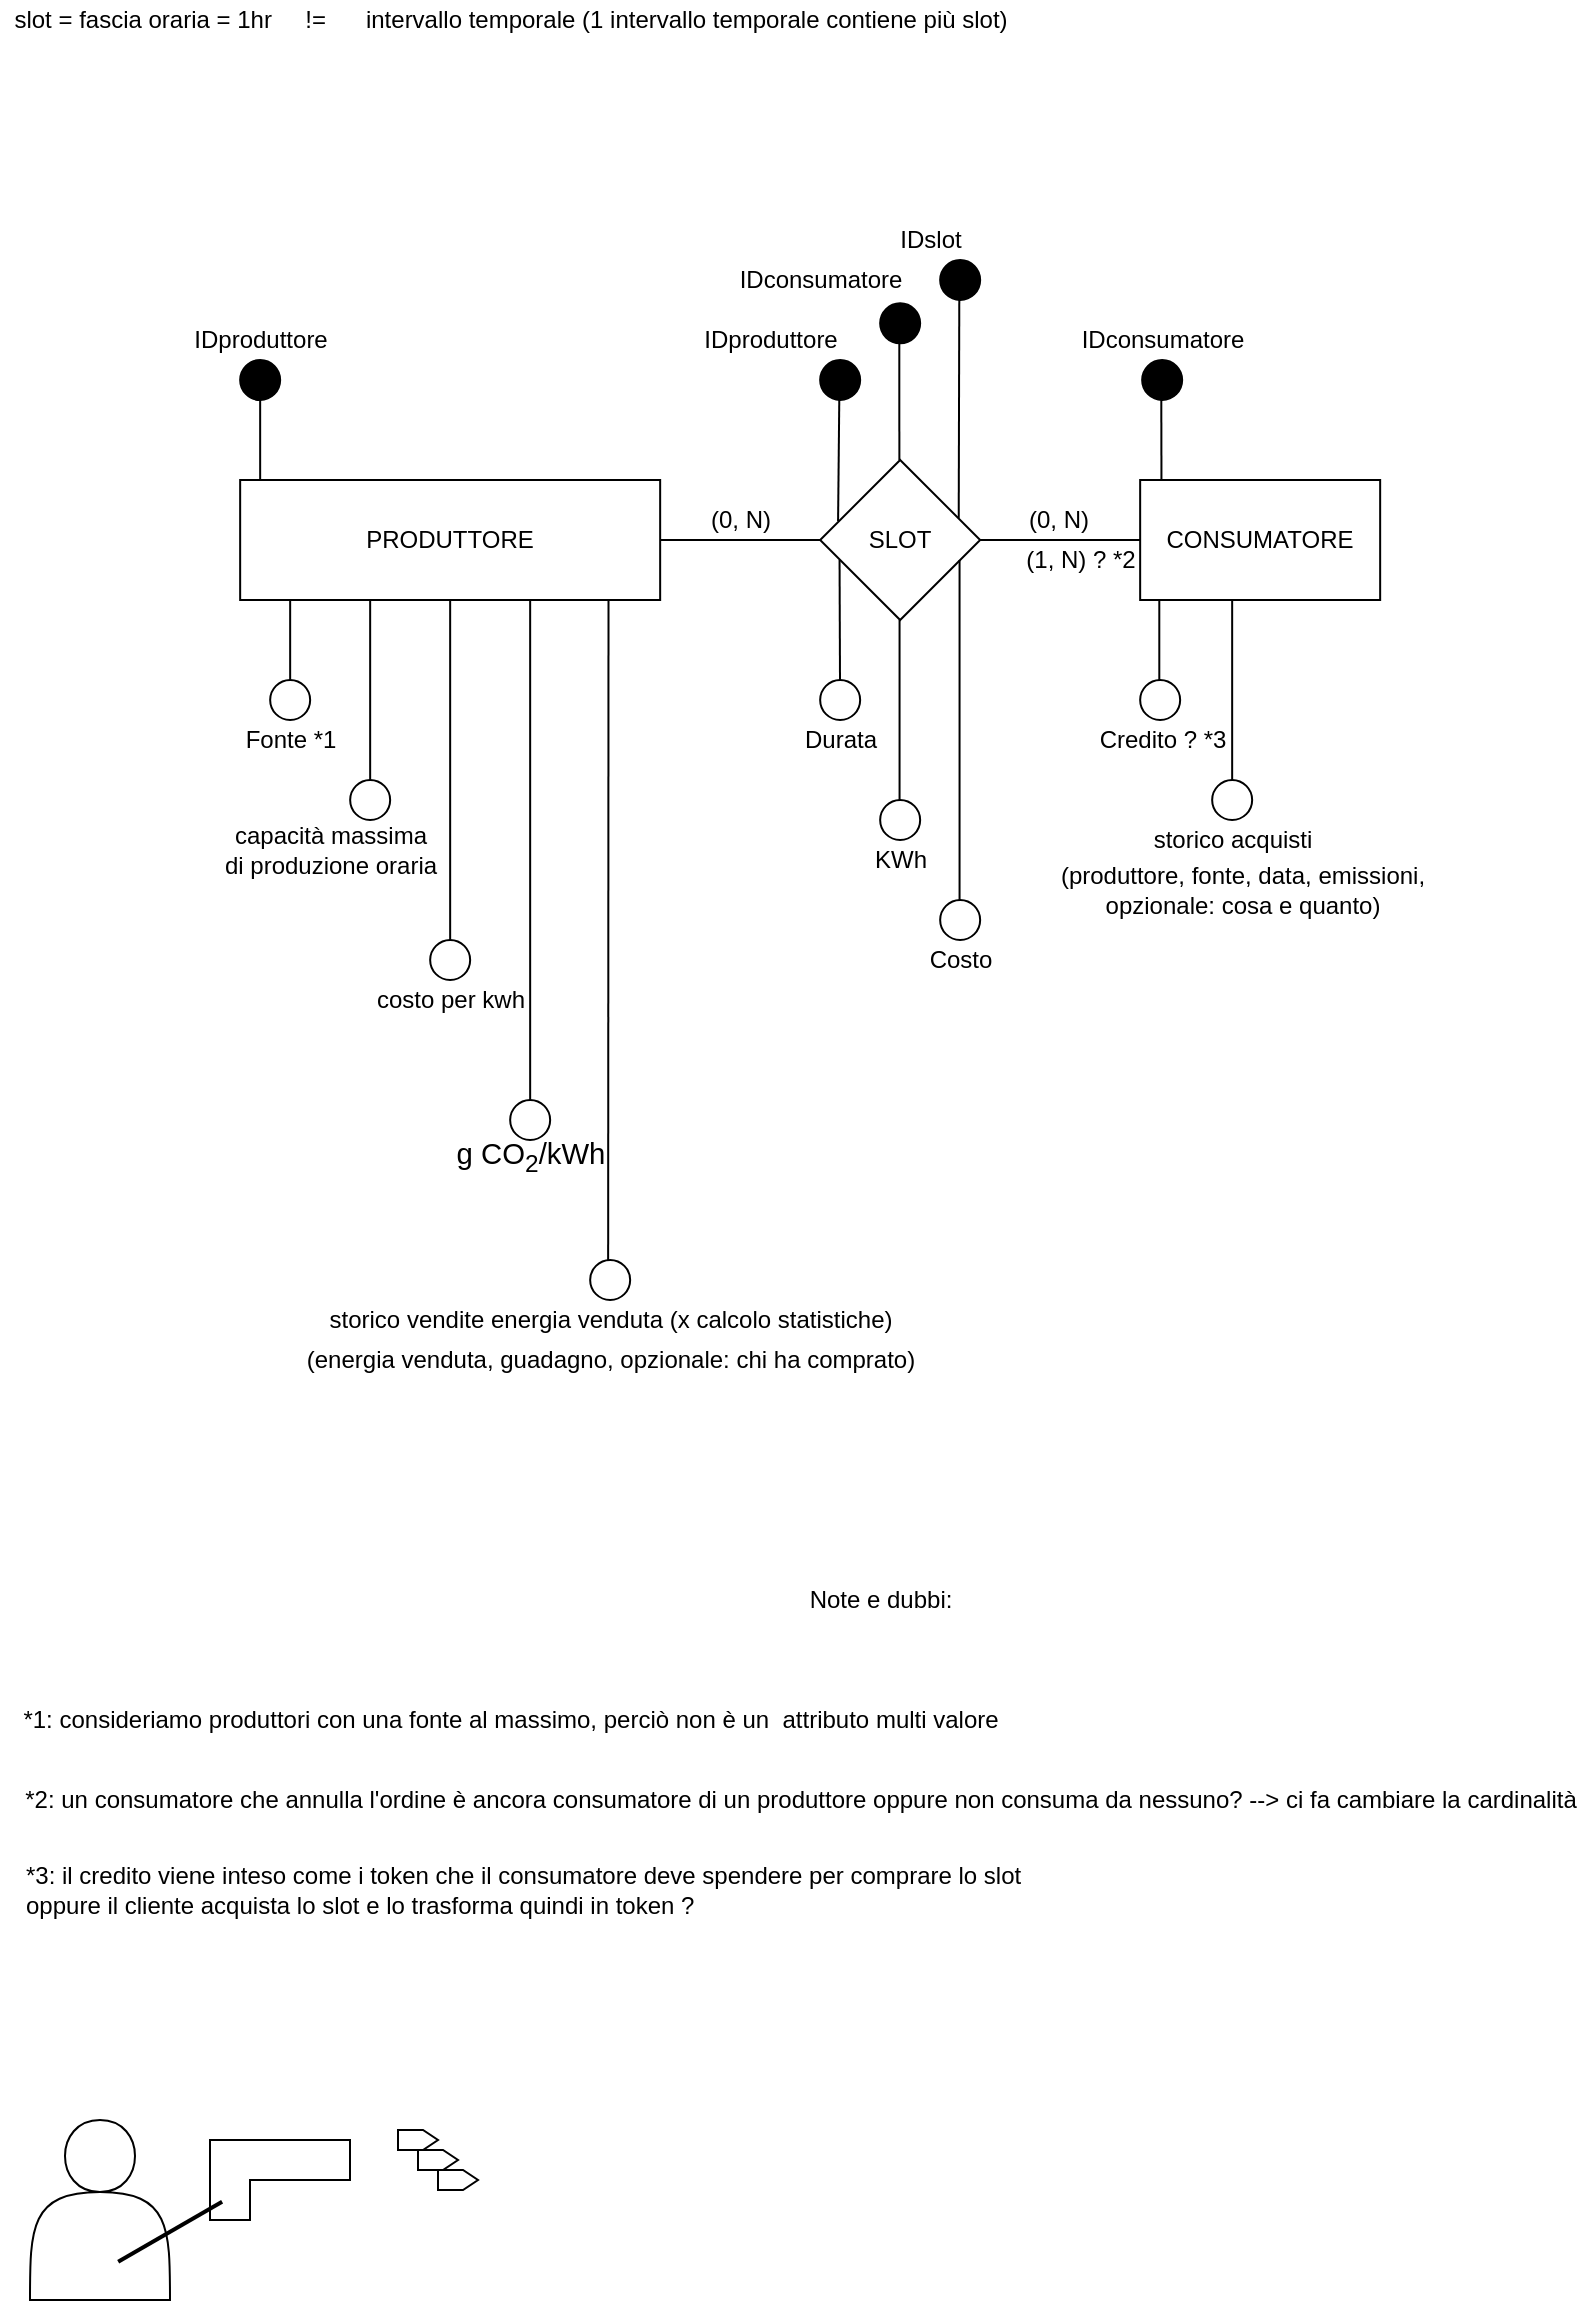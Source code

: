 <mxfile version="16.6.6" type="github"><diagram id="jyBaoETjNeYA_fE1jp_v" name="Page-1"><mxGraphModel dx="1973" dy="846" grid="1" gridSize="10" guides="1" tooltips="1" connect="1" arrows="1" fold="1" page="1" pageScale="1" pageWidth="827" pageHeight="1169" math="0" shadow="0"><root><mxCell id="0"/><mxCell id="1" parent="0"/><mxCell id="OKHsa1LpaF0xVp7NXOUL-1" value="PRODUTTORE" style="rounded=0;whiteSpace=wrap;html=1;" vertex="1" parent="1"><mxGeometry x="121.08" y="250" width="210" height="60" as="geometry"/></mxCell><mxCell id="OKHsa1LpaF0xVp7NXOUL-2" value="" style="endArrow=none;html=1;rounded=0;exitX=1;exitY=0.5;exitDx=0;exitDy=0;entryX=0;entryY=0.5;entryDx=0;entryDy=0;" edge="1" parent="1" source="OKHsa1LpaF0xVp7NXOUL-1" target="OKHsa1LpaF0xVp7NXOUL-3"><mxGeometry width="50" height="50" relative="1" as="geometry"><mxPoint x="371.08" y="280" as="sourcePoint"/><mxPoint x="411.08" y="280" as="targetPoint"/></mxGeometry></mxCell><mxCell id="OKHsa1LpaF0xVp7NXOUL-3" value="SLOT" style="rhombus;whiteSpace=wrap;html=1;" vertex="1" parent="1"><mxGeometry x="411.08" y="240" width="80" height="80" as="geometry"/></mxCell><mxCell id="OKHsa1LpaF0xVp7NXOUL-4" value="CONSUMATORE" style="rounded=0;whiteSpace=wrap;html=1;" vertex="1" parent="1"><mxGeometry x="571.08" y="250" width="120" height="60" as="geometry"/></mxCell><mxCell id="OKHsa1LpaF0xVp7NXOUL-5" value="" style="endArrow=none;html=1;rounded=0;exitX=1;exitY=0.5;exitDx=0;exitDy=0;entryX=0;entryY=0.5;entryDx=0;entryDy=0;" edge="1" parent="1" source="OKHsa1LpaF0xVp7NXOUL-3" target="OKHsa1LpaF0xVp7NXOUL-4"><mxGeometry width="50" height="50" relative="1" as="geometry"><mxPoint x="505.08" y="279.66" as="sourcePoint"/><mxPoint x="585.08" y="279.66" as="targetPoint"/></mxGeometry></mxCell><mxCell id="OKHsa1LpaF0xVp7NXOUL-6" value="" style="shape=actor;whiteSpace=wrap;html=1;" vertex="1" parent="1"><mxGeometry x="16" y="1070" width="70" height="90" as="geometry"/></mxCell><mxCell id="OKHsa1LpaF0xVp7NXOUL-7" value="" style="shape=corner;whiteSpace=wrap;html=1;" vertex="1" parent="1"><mxGeometry x="106" y="1080" width="70" height="40" as="geometry"/></mxCell><mxCell id="OKHsa1LpaF0xVp7NXOUL-8" value="" style="line;strokeWidth=2;direction=south;html=1;rotation=60;" vertex="1" parent="1"><mxGeometry x="81.08" y="1095.87" width="10" height="60" as="geometry"/></mxCell><mxCell id="OKHsa1LpaF0xVp7NXOUL-9" value="" style="shape=offPageConnector;whiteSpace=wrap;html=1;rotation=-90;" vertex="1" parent="1"><mxGeometry x="205" y="1070" width="10" height="20" as="geometry"/></mxCell><mxCell id="OKHsa1LpaF0xVp7NXOUL-10" value="" style="shape=offPageConnector;whiteSpace=wrap;html=1;rotation=-90;" vertex="1" parent="1"><mxGeometry x="215" y="1080" width="10" height="20" as="geometry"/></mxCell><mxCell id="OKHsa1LpaF0xVp7NXOUL-11" value="" style="shape=offPageConnector;whiteSpace=wrap;html=1;rotation=-90;" vertex="1" parent="1"><mxGeometry x="225" y="1090" width="10" height="20" as="geometry"/></mxCell><mxCell id="OKHsa1LpaF0xVp7NXOUL-19" value="" style="ellipse;whiteSpace=wrap;html=1;fillColor=#000000;" vertex="1" parent="1"><mxGeometry x="121.08" y="190" width="20" height="20" as="geometry"/></mxCell><mxCell id="OKHsa1LpaF0xVp7NXOUL-21" value="" style="ellipse;whiteSpace=wrap;html=1;fillColor=#000000;" vertex="1" parent="1"><mxGeometry x="572.08" y="190" width="20" height="20" as="geometry"/></mxCell><mxCell id="OKHsa1LpaF0xVp7NXOUL-26" value="IDproduttore" style="text;html=1;align=center;verticalAlign=middle;resizable=0;points=[];autosize=1;strokeColor=none;fillColor=none;" vertex="1" parent="1"><mxGeometry x="91.08" y="170" width="80" height="20" as="geometry"/></mxCell><mxCell id="OKHsa1LpaF0xVp7NXOUL-27" value="IDconsumatore" style="text;html=1;align=center;verticalAlign=middle;resizable=0;points=[];autosize=1;strokeColor=none;fillColor=none;" vertex="1" parent="1"><mxGeometry x="532.08" y="170" width="100" height="20" as="geometry"/></mxCell><mxCell id="OKHsa1LpaF0xVp7NXOUL-28" value="IDproduttore" style="text;html=1;align=center;verticalAlign=middle;resizable=0;points=[];autosize=1;strokeColor=none;fillColor=none;" vertex="1" parent="1"><mxGeometry x="346.08" y="170" width="80" height="20" as="geometry"/></mxCell><mxCell id="OKHsa1LpaF0xVp7NXOUL-29" value="IDconsumatore" style="text;html=1;align=center;verticalAlign=middle;resizable=0;points=[];autosize=1;strokeColor=none;fillColor=none;" vertex="1" parent="1"><mxGeometry x="361.08" y="140" width="100" height="20" as="geometry"/></mxCell><mxCell id="OKHsa1LpaF0xVp7NXOUL-30" value="(0, N)" style="text;html=1;align=center;verticalAlign=middle;resizable=0;points=[];autosize=1;strokeColor=none;fillColor=none;" vertex="1" parent="1"><mxGeometry x="346.08" y="260" width="50" height="20" as="geometry"/></mxCell><mxCell id="OKHsa1LpaF0xVp7NXOUL-31" value="(0, N)" style="text;html=1;align=center;verticalAlign=middle;resizable=0;points=[];autosize=1;strokeColor=none;fillColor=none;" vertex="1" parent="1"><mxGeometry x="505.08" y="260" width="50" height="20" as="geometry"/></mxCell><mxCell id="OKHsa1LpaF0xVp7NXOUL-33" value="" style="endArrow=none;html=1;rounded=0;entryX=0.25;entryY=1;entryDx=0;entryDy=0;" edge="1" parent="1"><mxGeometry width="50" height="50" relative="1" as="geometry"><mxPoint x="146.08" y="350" as="sourcePoint"/><mxPoint x="146.08" y="310.0" as="targetPoint"/></mxGeometry></mxCell><mxCell id="OKHsa1LpaF0xVp7NXOUL-34" value="Fonte *1" style="text;html=1;align=center;verticalAlign=middle;resizable=0;points=[];autosize=1;strokeColor=none;fillColor=none;" vertex="1" parent="1"><mxGeometry x="116.08" y="370" width="60" height="20" as="geometry"/></mxCell><mxCell id="OKHsa1LpaF0xVp7NXOUL-35" value="" style="ellipse;whiteSpace=wrap;html=1;fillColor=#FFFFFF;" vertex="1" parent="1"><mxGeometry x="136.08" y="350" width="20" height="20" as="geometry"/></mxCell><mxCell id="OKHsa1LpaF0xVp7NXOUL-37" value="" style="ellipse;whiteSpace=wrap;html=1;fillColor=#FFFFFF;" vertex="1" parent="1"><mxGeometry x="411.08" y="350" width="20" height="20" as="geometry"/></mxCell><mxCell id="OKHsa1LpaF0xVp7NXOUL-38" value="Durata" style="text;html=1;align=center;verticalAlign=middle;resizable=0;points=[];autosize=1;strokeColor=none;fillColor=none;" vertex="1" parent="1"><mxGeometry x="396.08" y="370" width="50" height="20" as="geometry"/></mxCell><mxCell id="OKHsa1LpaF0xVp7NXOUL-42" value="" style="ellipse;whiteSpace=wrap;html=1;fillColor=#FFFFFF;" vertex="1" parent="1"><mxGeometry x="441.08" y="410" width="20" height="20" as="geometry"/></mxCell><mxCell id="OKHsa1LpaF0xVp7NXOUL-45" value="KWh" style="text;html=1;align=center;verticalAlign=middle;resizable=0;points=[];autosize=1;strokeColor=none;fillColor=none;" vertex="1" parent="1"><mxGeometry x="431.08" y="430" width="40" height="20" as="geometry"/></mxCell><mxCell id="OKHsa1LpaF0xVp7NXOUL-46" value="(1, N) ? *2" style="text;html=1;align=center;verticalAlign=middle;resizable=0;points=[];autosize=1;strokeColor=none;fillColor=none;" vertex="1" parent="1"><mxGeometry x="506.08" y="280" width="70" height="20" as="geometry"/></mxCell><mxCell id="OKHsa1LpaF0xVp7NXOUL-47" value="*1: consideriamo produttori con una fonte al massimo, perciò non è un&amp;nbsp; attributo multi valore" style="text;html=1;align=center;verticalAlign=middle;resizable=0;points=[];autosize=1;strokeColor=none;fillColor=none;" vertex="1" parent="1"><mxGeometry x="6.08" y="860" width="500" height="20" as="geometry"/></mxCell><mxCell id="OKHsa1LpaF0xVp7NXOUL-48" value="*2: un consumatore che annulla l'ordine è ancora consumatore di un produttore oppure non consuma da nessuno? --&amp;gt; ci fa cambiare la cardinalità" style="text;html=1;align=center;verticalAlign=middle;resizable=0;points=[];autosize=1;strokeColor=none;fillColor=none;" vertex="1" parent="1"><mxGeometry x="6.08" y="900" width="790" height="20" as="geometry"/></mxCell><mxCell id="OKHsa1LpaF0xVp7NXOUL-49" value="slot = fascia oraria = 1hr&amp;nbsp; &amp;nbsp; &amp;nbsp;!=&amp;nbsp; &amp;nbsp; &amp;nbsp; intervallo temporale (1 intervallo temporale contiene più slot)" style="text;html=1;align=center;verticalAlign=middle;resizable=0;points=[];autosize=1;strokeColor=none;fillColor=none;" vertex="1" parent="1"><mxGeometry x="1.08" y="10" width="510" height="20" as="geometry"/></mxCell><mxCell id="OKHsa1LpaF0xVp7NXOUL-50" value="" style="endArrow=none;html=1;rounded=0;entryX=0.25;entryY=1;entryDx=0;entryDy=0;" edge="1" parent="1"><mxGeometry width="50" height="50" relative="1" as="geometry"><mxPoint x="186.08" y="400" as="sourcePoint"/><mxPoint x="186.08" y="310" as="targetPoint"/></mxGeometry></mxCell><mxCell id="OKHsa1LpaF0xVp7NXOUL-51" value="" style="ellipse;whiteSpace=wrap;html=1;fillColor=#FFFFFF;" vertex="1" parent="1"><mxGeometry x="176.08" y="400" width="20" height="20" as="geometry"/></mxCell><mxCell id="OKHsa1LpaF0xVp7NXOUL-52" value="capacità massima&lt;br&gt;di produzione oraria" style="text;html=1;align=center;verticalAlign=middle;resizable=0;points=[];autosize=1;strokeColor=none;fillColor=none;" vertex="1" parent="1"><mxGeometry x="106.08" y="420" width="120" height="30" as="geometry"/></mxCell><mxCell id="OKHsa1LpaF0xVp7NXOUL-53" value="" style="endArrow=none;html=1;rounded=0;entryX=0.25;entryY=1;entryDx=0;entryDy=0;" edge="1" parent="1"><mxGeometry width="50" height="50" relative="1" as="geometry"><mxPoint x="226.08" y="480" as="sourcePoint"/><mxPoint x="226.08" y="310" as="targetPoint"/></mxGeometry></mxCell><mxCell id="OKHsa1LpaF0xVp7NXOUL-54" value="" style="ellipse;whiteSpace=wrap;html=1;fillColor=#FFFFFF;" vertex="1" parent="1"><mxGeometry x="216.08" y="480" width="20" height="20" as="geometry"/></mxCell><mxCell id="OKHsa1LpaF0xVp7NXOUL-55" value="costo per kwh" style="text;html=1;align=center;verticalAlign=middle;resizable=0;points=[];autosize=1;strokeColor=none;fillColor=none;" vertex="1" parent="1"><mxGeometry x="181.08" y="500" width="90" height="20" as="geometry"/></mxCell><mxCell id="OKHsa1LpaF0xVp7NXOUL-56" value="" style="endArrow=none;html=1;rounded=0;entryX=0.25;entryY=1;entryDx=0;entryDy=0;" edge="1" parent="1"><mxGeometry width="50" height="50" relative="1" as="geometry"><mxPoint x="266.08" y="560" as="sourcePoint"/><mxPoint x="266.08" y="310" as="targetPoint"/></mxGeometry></mxCell><mxCell id="OKHsa1LpaF0xVp7NXOUL-57" value="" style="ellipse;whiteSpace=wrap;html=1;fillColor=#FFFFFF;" vertex="1" parent="1"><mxGeometry x="256.08" y="560" width="20" height="20" as="geometry"/></mxCell><mxCell id="OKHsa1LpaF0xVp7NXOUL-59" value="&lt;span style=&quot;font-size: 11.0pt ; line-height: 107% ; font-family: &amp;#34;calibri&amp;#34; , sans-serif&quot;&gt;g CO&lt;sub&gt;2&lt;/sub&gt;/kWh&lt;br&gt;&lt;/span&gt;" style="text;html=1;align=center;verticalAlign=middle;resizable=0;points=[];autosize=1;strokeColor=none;fillColor=none;" vertex="1" parent="1"><mxGeometry x="226.08" y="575" width="80" height="30" as="geometry"/></mxCell><mxCell id="OKHsa1LpaF0xVp7NXOUL-61" value="" style="ellipse;whiteSpace=wrap;html=1;fillColor=#FFFFFF;" vertex="1" parent="1"><mxGeometry x="571.08" y="350" width="20" height="20" as="geometry"/></mxCell><mxCell id="OKHsa1LpaF0xVp7NXOUL-62" value="Credito ? *3" style="text;html=1;align=center;verticalAlign=middle;resizable=0;points=[];autosize=1;strokeColor=none;fillColor=none;" vertex="1" parent="1"><mxGeometry x="542.08" y="370" width="80" height="20" as="geometry"/></mxCell><mxCell id="OKHsa1LpaF0xVp7NXOUL-64" value="" style="ellipse;whiteSpace=wrap;html=1;fillColor=#FFFFFF;" vertex="1" parent="1"><mxGeometry x="471.08" y="460" width="20" height="20" as="geometry"/></mxCell><mxCell id="OKHsa1LpaF0xVp7NXOUL-65" value="Costo" style="text;html=1;align=center;verticalAlign=middle;resizable=0;points=[];autosize=1;strokeColor=none;fillColor=none;" vertex="1" parent="1"><mxGeometry x="456.08" y="480" width="50" height="20" as="geometry"/></mxCell><mxCell id="OKHsa1LpaF0xVp7NXOUL-66" value="" style="endArrow=none;html=1;rounded=0;entryX=0.5;entryY=1;entryDx=0;entryDy=0;" edge="1" parent="1"><mxGeometry width="50" height="50" relative="1" as="geometry"><mxPoint x="617.08" y="400" as="sourcePoint"/><mxPoint x="617.08" y="310" as="targetPoint"/></mxGeometry></mxCell><mxCell id="OKHsa1LpaF0xVp7NXOUL-67" value="" style="ellipse;whiteSpace=wrap;html=1;fillColor=#FFFFFF;" vertex="1" parent="1"><mxGeometry x="607.08" y="400" width="20" height="20" as="geometry"/></mxCell><mxCell id="OKHsa1LpaF0xVp7NXOUL-68" value="storico acquisti" style="text;html=1;align=center;verticalAlign=middle;resizable=0;points=[];autosize=1;strokeColor=none;fillColor=none;" vertex="1" parent="1"><mxGeometry x="572.08" y="420" width="90" height="20" as="geometry"/></mxCell><mxCell id="OKHsa1LpaF0xVp7NXOUL-69" value="(produttore, fonte, data, emissioni, &lt;br&gt;opzionale: cosa e quanto)" style="text;html=1;align=center;verticalAlign=middle;resizable=0;points=[];autosize=1;strokeColor=none;fillColor=none;" vertex="1" parent="1"><mxGeometry x="522.08" y="440" width="200" height="30" as="geometry"/></mxCell><mxCell id="OKHsa1LpaF0xVp7NXOUL-80" value="" style="endArrow=none;html=1;rounded=0;entryX=0.25;entryY=1;entryDx=0;entryDy=0;" edge="1" parent="1"><mxGeometry width="50" height="50" relative="1" as="geometry"><mxPoint x="305.08" y="640" as="sourcePoint"/><mxPoint x="305.25" y="310" as="targetPoint"/></mxGeometry></mxCell><mxCell id="OKHsa1LpaF0xVp7NXOUL-81" value="" style="ellipse;whiteSpace=wrap;html=1;fillColor=#FFFFFF;" vertex="1" parent="1"><mxGeometry x="296.08" y="640" width="20" height="20" as="geometry"/></mxCell><mxCell id="OKHsa1LpaF0xVp7NXOUL-83" value="storico vendite energia venduta (x calcolo statistiche)" style="text;html=1;align=center;verticalAlign=middle;resizable=0;points=[];autosize=1;strokeColor=none;fillColor=none;" vertex="1" parent="1"><mxGeometry x="156.08" y="660" width="300" height="20" as="geometry"/></mxCell><mxCell id="OKHsa1LpaF0xVp7NXOUL-84" value="(energia venduta, guadagno, opzionale: chi ha comprato)" style="text;html=1;align=center;verticalAlign=middle;resizable=0;points=[];autosize=1;strokeColor=none;fillColor=none;" vertex="1" parent="1"><mxGeometry x="146.08" y="680" width="320" height="20" as="geometry"/></mxCell><mxCell id="OKHsa1LpaF0xVp7NXOUL-85" value="" style="endArrow=none;html=1;rounded=0;" edge="1" parent="1"><mxGeometry width="50" height="50" relative="1" as="geometry"><mxPoint x="131.08" y="250" as="sourcePoint"/><mxPoint x="131.08" y="210" as="targetPoint"/></mxGeometry></mxCell><mxCell id="OKHsa1LpaF0xVp7NXOUL-88" value="" style="endArrow=none;html=1;rounded=0;exitX=0.504;exitY=0.067;exitDx=0;exitDy=0;exitPerimeter=0;" edge="1" parent="1"><mxGeometry width="50" height="50" relative="1" as="geometry"><mxPoint x="581.73" y="250.0" as="sourcePoint"/><mxPoint x="581.65" y="208.66" as="targetPoint"/></mxGeometry></mxCell><mxCell id="OKHsa1LpaF0xVp7NXOUL-89" value="*3: il credito viene inteso come i token che il consumatore deve spendere per comprare lo slot&lt;br&gt;oppure il cliente acquista lo slot e lo trasforma quindi in token ?" style="text;html=1;align=left;verticalAlign=middle;resizable=0;points=[];autosize=1;strokeColor=none;fillColor=none;" vertex="1" parent="1"><mxGeometry x="12.08" y="940" width="510" height="30" as="geometry"/></mxCell><mxCell id="OKHsa1LpaF0xVp7NXOUL-90" value="" style="endArrow=none;html=1;rounded=0;entryX=0.25;entryY=1;entryDx=0;entryDy=0;" edge="1" parent="1"><mxGeometry width="50" height="50" relative="1" as="geometry"><mxPoint x="580.65" y="350" as="sourcePoint"/><mxPoint x="580.65" y="310.0" as="targetPoint"/></mxGeometry></mxCell><mxCell id="OKHsa1LpaF0xVp7NXOUL-96" value="Note e dubbi:" style="text;html=1;align=center;verticalAlign=middle;resizable=0;points=[];autosize=1;strokeColor=none;fillColor=none;" vertex="1" parent="1"><mxGeometry x="396.08" y="800" width="90" height="20" as="geometry"/></mxCell><mxCell id="OKHsa1LpaF0xVp7NXOUL-103" value="" style="ellipse;whiteSpace=wrap;html=1;fillColor=#000000;" vertex="1" parent="1"><mxGeometry x="411.08" y="190" width="20" height="20" as="geometry"/></mxCell><mxCell id="OKHsa1LpaF0xVp7NXOUL-104" value="" style="endArrow=none;html=1;rounded=0;exitX=0.112;exitY=0.382;exitDx=0;exitDy=0;exitPerimeter=0;" edge="1" parent="1" source="OKHsa1LpaF0xVp7NXOUL-3"><mxGeometry width="50" height="50" relative="1" as="geometry"><mxPoint x="421" y="240" as="sourcePoint"/><mxPoint x="420.65" y="208.66" as="targetPoint"/></mxGeometry></mxCell><mxCell id="OKHsa1LpaF0xVp7NXOUL-106" value="" style="ellipse;whiteSpace=wrap;html=1;fillColor=#000000;" vertex="1" parent="1"><mxGeometry x="441.08" y="161.68" width="20" height="20" as="geometry"/></mxCell><mxCell id="OKHsa1LpaF0xVp7NXOUL-107" value="" style="endArrow=none;html=1;rounded=0;exitX=0.12;exitY=0.354;exitDx=0;exitDy=0;exitPerimeter=0;" edge="1" parent="1"><mxGeometry width="50" height="50" relative="1" as="geometry"><mxPoint x="450.68" y="240.0" as="sourcePoint"/><mxPoint x="450.65" y="180.34" as="targetPoint"/></mxGeometry></mxCell><mxCell id="OKHsa1LpaF0xVp7NXOUL-108" value="" style="ellipse;whiteSpace=wrap;html=1;fillColor=#000000;" vertex="1" parent="1"><mxGeometry x="471.08" y="140" width="20" height="20" as="geometry"/></mxCell><mxCell id="OKHsa1LpaF0xVp7NXOUL-109" value="" style="endArrow=none;html=1;rounded=0;exitX=0.866;exitY=0.363;exitDx=0;exitDy=0;exitPerimeter=0;" edge="1" parent="1" source="OKHsa1LpaF0xVp7NXOUL-3"><mxGeometry width="50" height="50" relative="1" as="geometry"><mxPoint x="480.68" y="218.32" as="sourcePoint"/><mxPoint x="480.65" y="158.66" as="targetPoint"/></mxGeometry></mxCell><mxCell id="OKHsa1LpaF0xVp7NXOUL-110" value="IDslot" style="text;html=1;align=center;verticalAlign=middle;resizable=0;points=[];autosize=1;strokeColor=none;fillColor=none;" vertex="1" parent="1"><mxGeometry x="441.08" y="120" width="50" height="20" as="geometry"/></mxCell><mxCell id="OKHsa1LpaF0xVp7NXOUL-111" value="" style="endArrow=none;html=1;rounded=0;entryX=0.25;entryY=1;entryDx=0;entryDy=0;" edge="1" parent="1"><mxGeometry width="50" height="50" relative="1" as="geometry"><mxPoint x="421" y="350" as="sourcePoint"/><mxPoint x="420.78" y="290.0" as="targetPoint"/></mxGeometry></mxCell><mxCell id="OKHsa1LpaF0xVp7NXOUL-112" value="" style="endArrow=none;html=1;rounded=0;entryX=0.25;entryY=1;entryDx=0;entryDy=0;" edge="1" parent="1"><mxGeometry width="50" height="50" relative="1" as="geometry"><mxPoint x="450.78" y="410" as="sourcePoint"/><mxPoint x="450.78" y="320" as="targetPoint"/></mxGeometry></mxCell><mxCell id="OKHsa1LpaF0xVp7NXOUL-113" value="" style="endArrow=none;html=1;rounded=0;entryX=0.25;entryY=1;entryDx=0;entryDy=0;" edge="1" parent="1"><mxGeometry width="50" height="50" relative="1" as="geometry"><mxPoint x="480.78" y="460" as="sourcePoint"/><mxPoint x="480.78" y="290" as="targetPoint"/></mxGeometry></mxCell></root></mxGraphModel></diagram></mxfile>
